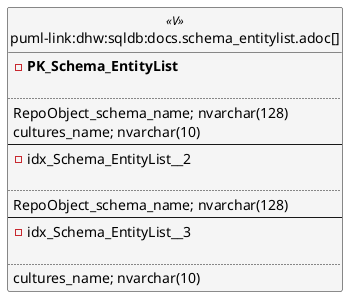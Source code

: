 @startuml
left to right direction
'top to bottom direction
hide circle
'avoide "." issues:
set namespaceSeparator none


skinparam class {
  BackgroundColor White
  BackgroundColor<<FN>> Yellow
  BackgroundColor<<FS>> Yellow
  BackgroundColor<<FT>> LightGray
  BackgroundColor<<IF>> Yellow
  BackgroundColor<<IS>> Yellow
  BackgroundColor<<P>> Aqua
  BackgroundColor<<PC>> Aqua
  BackgroundColor<<SN>> Yellow
  BackgroundColor<<SO>> SlateBlue
  BackgroundColor<<TF>> LightGray
  BackgroundColor<<TR>> Tomato
  BackgroundColor<<U>> White
  BackgroundColor<<V>> WhiteSmoke
  BackgroundColor<<X>> Aqua
  BackgroundColor<<external>> AliceBlue
}


entity "puml-link:dhw:sqldb:docs.schema_entitylist.adoc[]" as docs.Schema_EntityList << V >> {
- **PK_Schema_EntityList**

..
RepoObject_schema_name; nvarchar(128)
cultures_name; nvarchar(10)
--
- idx_Schema_EntityList__2

..
RepoObject_schema_name; nvarchar(128)
--
- idx_Schema_EntityList__3

..
cultures_name; nvarchar(10)
}


@enduml

